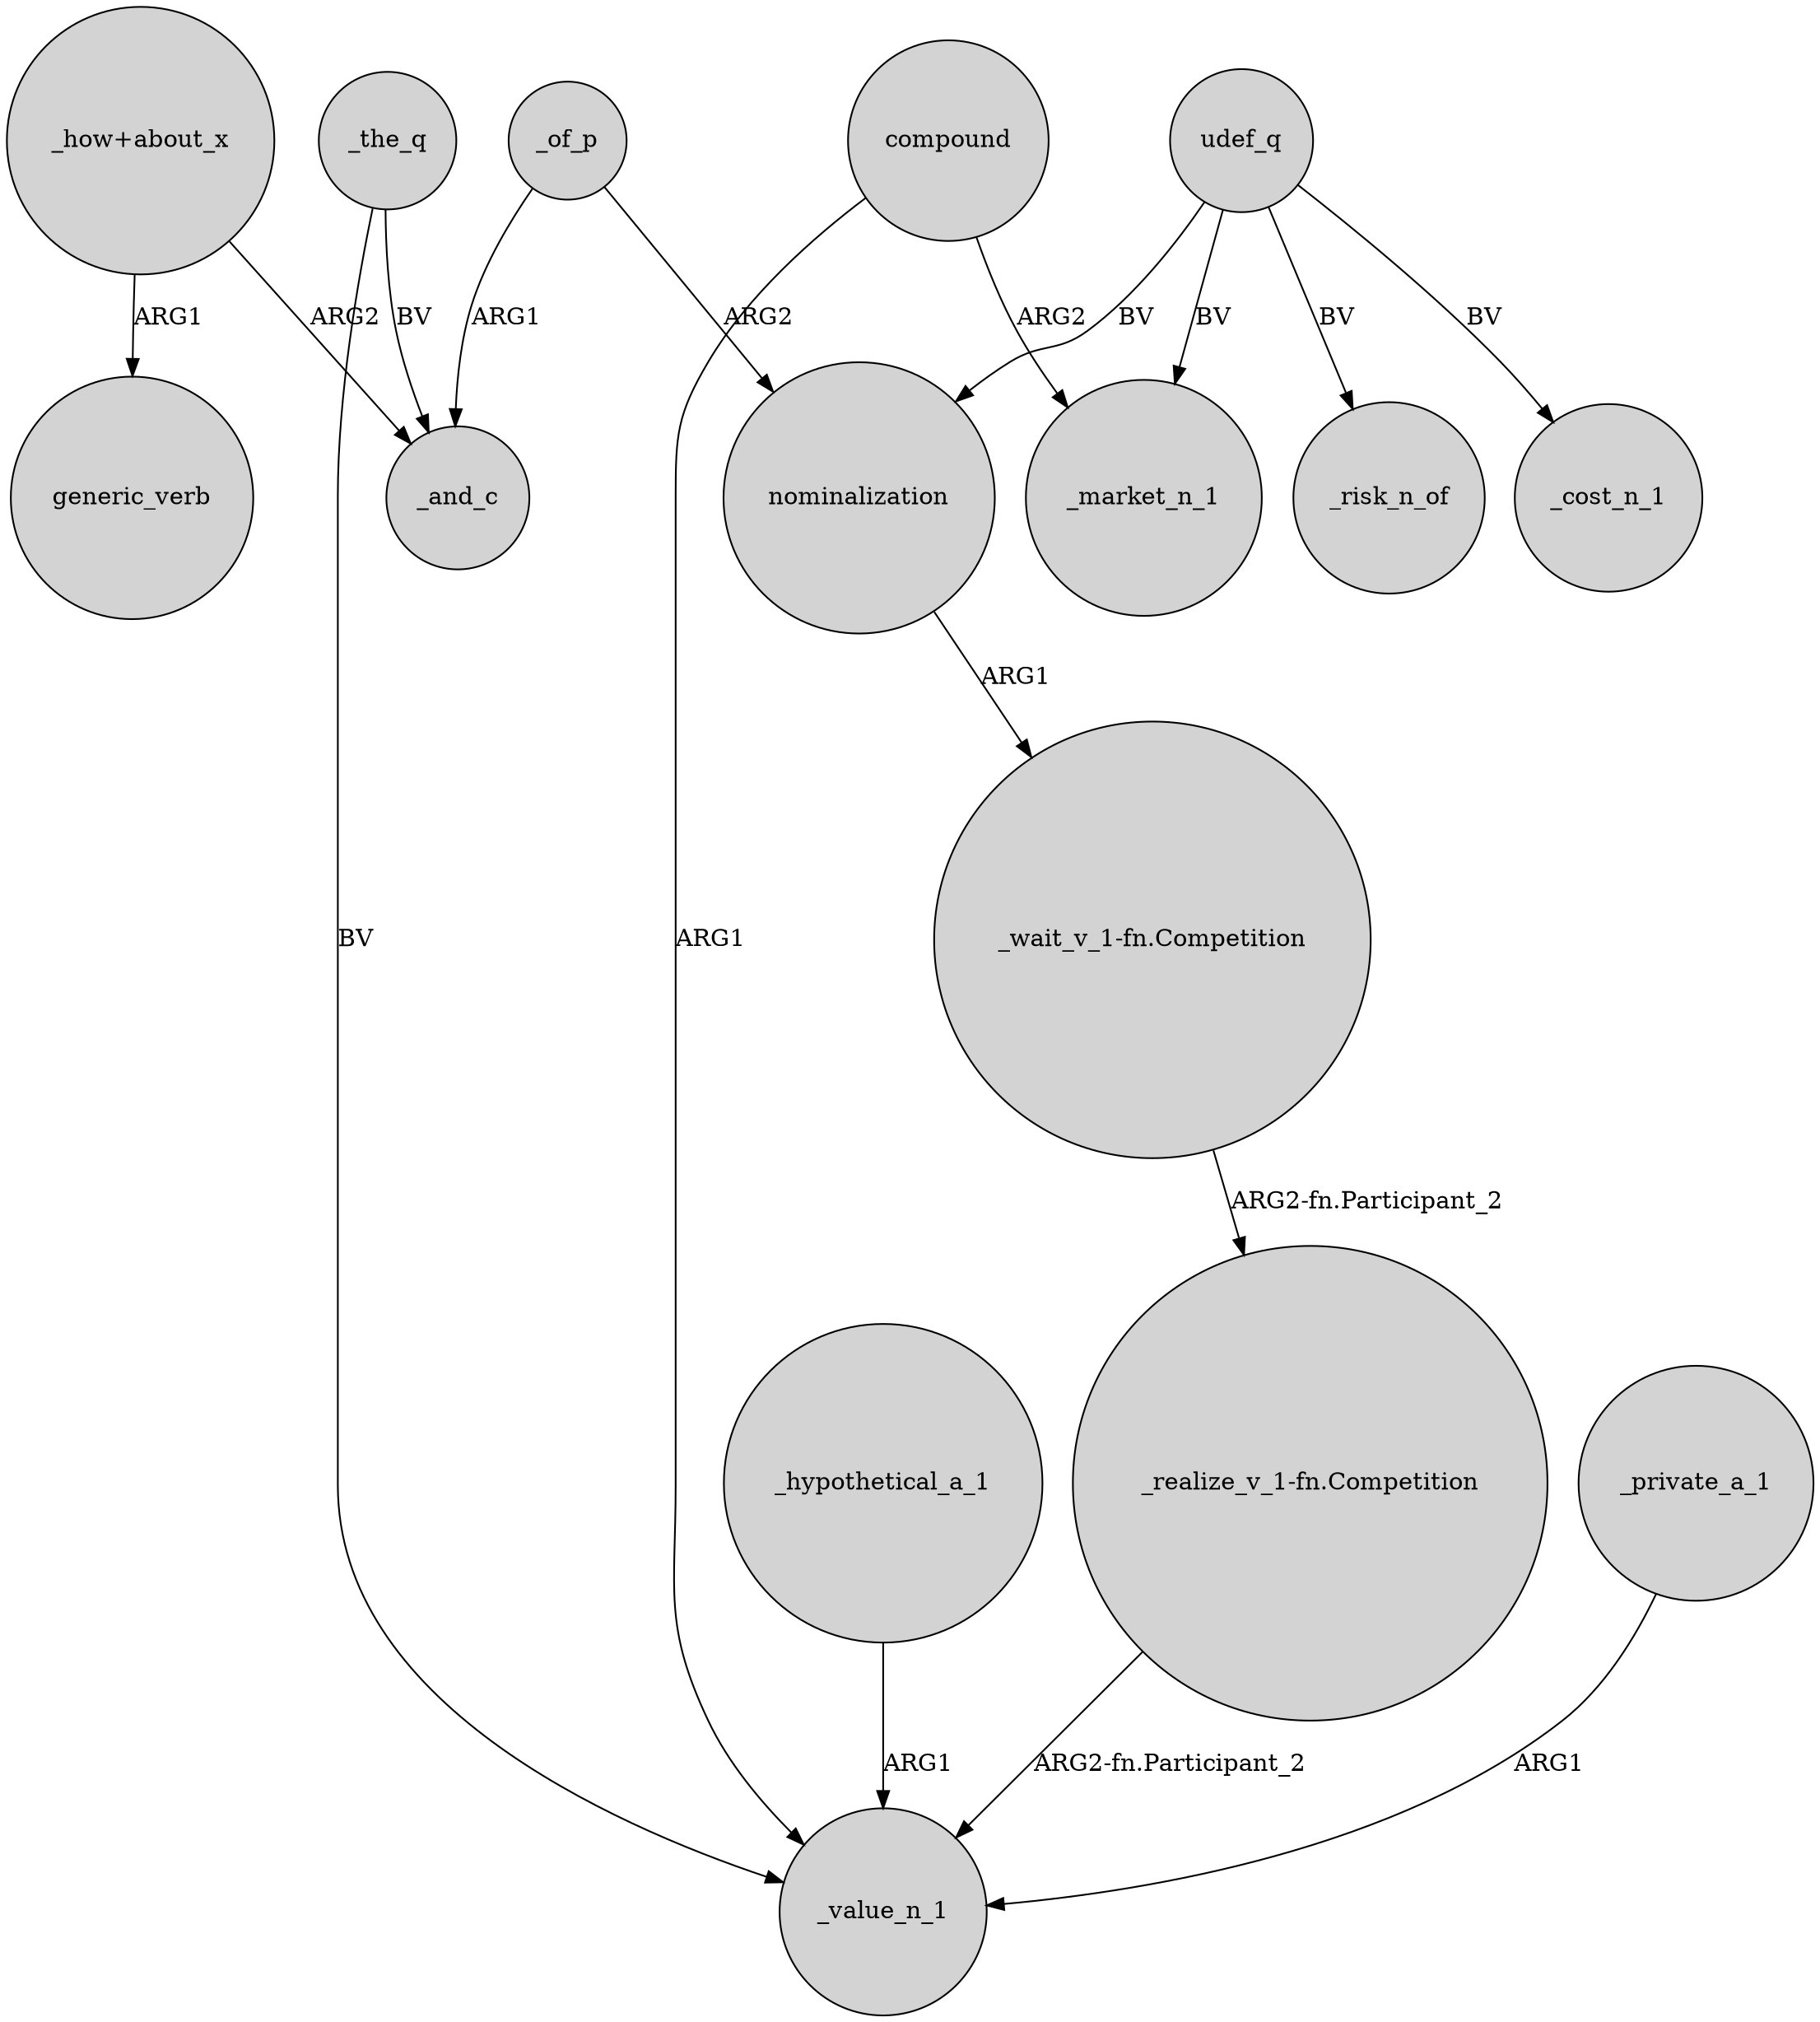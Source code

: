 digraph {
	node [shape=circle style=filled]
	"_how+about_x" -> generic_verb [label=ARG1]
	udef_q -> _market_n_1 [label=BV]
	udef_q -> _risk_n_of [label=BV]
	compound -> _value_n_1 [label=ARG1]
	"_realize_v_1-fn.Competition" -> _value_n_1 [label="ARG2-fn.Participant_2"]
	_hypothetical_a_1 -> _value_n_1 [label=ARG1]
	nominalization -> "_wait_v_1-fn.Competition" [label=ARG1]
	_the_q -> _value_n_1 [label=BV]
	_the_q -> _and_c [label=BV]
	_of_p -> _and_c [label=ARG1]
	compound -> _market_n_1 [label=ARG2]
	"_wait_v_1-fn.Competition" -> "_realize_v_1-fn.Competition" [label="ARG2-fn.Participant_2"]
	_of_p -> nominalization [label=ARG2]
	_private_a_1 -> _value_n_1 [label=ARG1]
	udef_q -> _cost_n_1 [label=BV]
	udef_q -> nominalization [label=BV]
	"_how+about_x" -> _and_c [label=ARG2]
}
